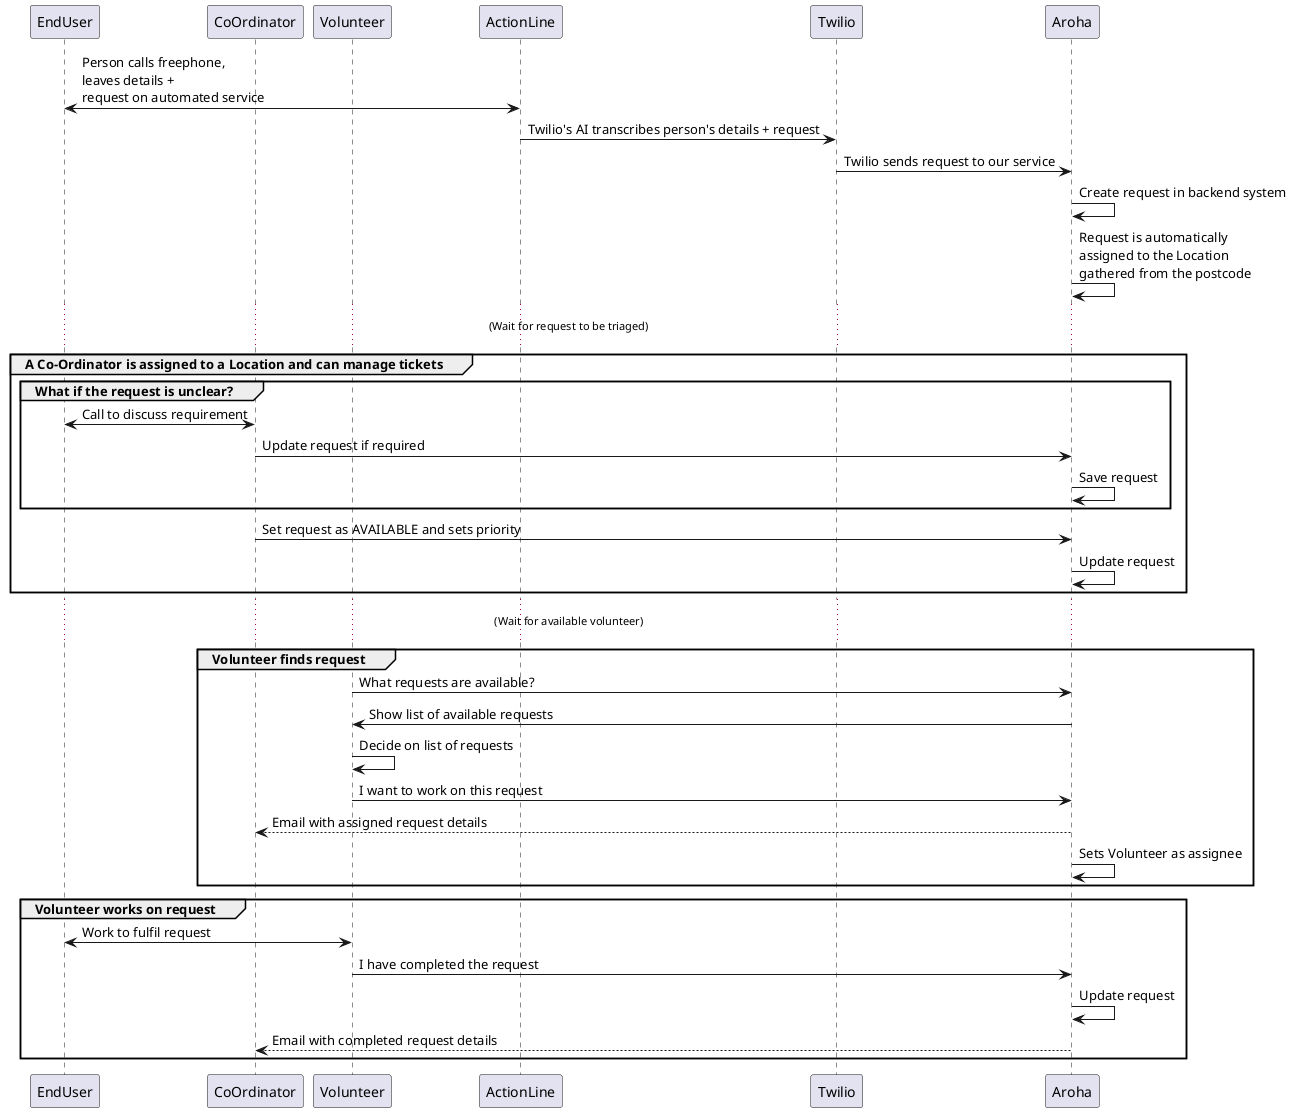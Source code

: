 @startuml ArohaLogicalFlow

participant EndUser
participant CoOrdinator
participant Volunteer

EndUser <-> ActionLine: Person calls freephone,\nleaves details +\nrequest on automated service
ActionLine -> Twilio: Twilio's AI transcribes person's details + request
Twilio -> Aroha: Twilio sends request to our service
Aroha -> Aroha: Create request in backend system
Aroha -> Aroha: Request is automatically\nassigned to the Location\ngathered from the postcode

... (Wait for request to be triaged) ...

group A Co-Ordinator is assigned to a Location and can manage tickets

group What if the request is unclear?
CoOrdinator <-> EndUser: Call to discuss requirement
CoOrdinator -> Aroha: Update request if required
Aroha -> Aroha: Save request
end

CoOrdinator -> Aroha: Set request as AVAILABLE and sets priority
Aroha -> Aroha: Update request
end

... (Wait for available volunteer) ...

group Volunteer finds request
Volunteer -> Aroha: What requests are available?
Aroha -> Volunteer: Show list of available requests
Volunteer -> Volunteer: Decide on list of requests
Volunteer -> Aroha: I want to work on this request
Aroha --> CoOrdinator: Email with assigned request details
Aroha -> Aroha: Sets Volunteer as assignee
end

group Volunteer works on request
Volunteer <-> EndUser: Work to fulfil request
Volunteer -> Aroha: I have completed the request
Aroha -> Aroha: Update request
Aroha --> CoOrdinator: Email with completed request details
end

@enduml